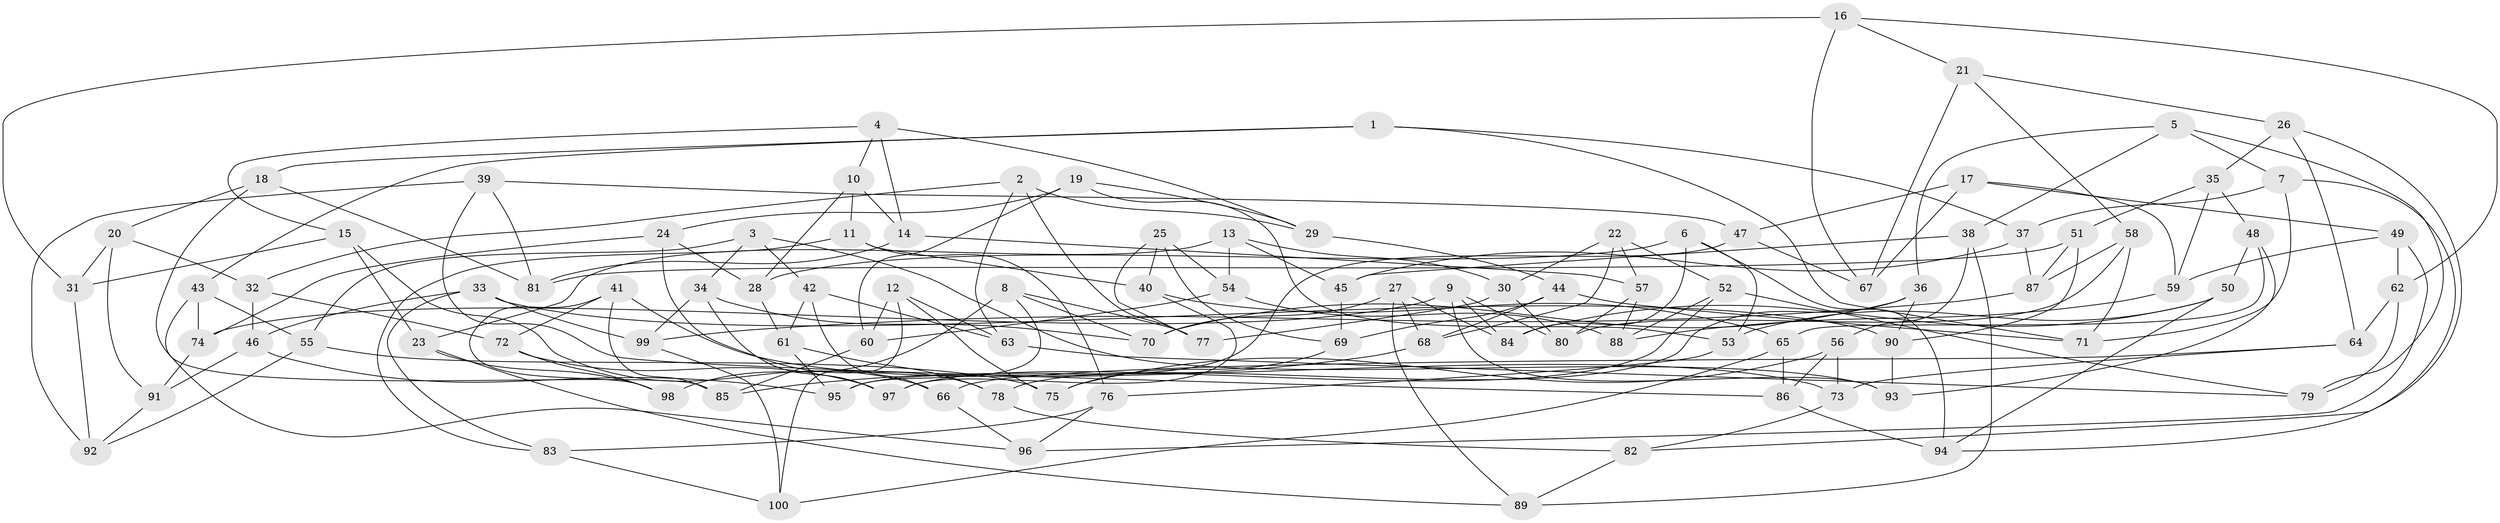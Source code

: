 // Generated by graph-tools (version 1.1) at 2025/11/02/21/25 10:11:16]
// undirected, 100 vertices, 200 edges
graph export_dot {
graph [start="1"]
  node [color=gray90,style=filled];
  1;
  2;
  3;
  4;
  5;
  6;
  7;
  8;
  9;
  10;
  11;
  12;
  13;
  14;
  15;
  16;
  17;
  18;
  19;
  20;
  21;
  22;
  23;
  24;
  25;
  26;
  27;
  28;
  29;
  30;
  31;
  32;
  33;
  34;
  35;
  36;
  37;
  38;
  39;
  40;
  41;
  42;
  43;
  44;
  45;
  46;
  47;
  48;
  49;
  50;
  51;
  52;
  53;
  54;
  55;
  56;
  57;
  58;
  59;
  60;
  61;
  62;
  63;
  64;
  65;
  66;
  67;
  68;
  69;
  70;
  71;
  72;
  73;
  74;
  75;
  76;
  77;
  78;
  79;
  80;
  81;
  82;
  83;
  84;
  85;
  86;
  87;
  88;
  89;
  90;
  91;
  92;
  93;
  94;
  95;
  96;
  97;
  98;
  99;
  100;
  1 -- 18;
  1 -- 43;
  1 -- 71;
  1 -- 37;
  2 -- 29;
  2 -- 63;
  2 -- 32;
  2 -- 77;
  3 -- 34;
  3 -- 93;
  3 -- 55;
  3 -- 42;
  4 -- 10;
  4 -- 14;
  4 -- 29;
  4 -- 15;
  5 -- 38;
  5 -- 79;
  5 -- 36;
  5 -- 7;
  6 -- 84;
  6 -- 28;
  6 -- 53;
  6 -- 94;
  7 -- 71;
  7 -- 37;
  7 -- 94;
  8 -- 77;
  8 -- 70;
  8 -- 98;
  8 -- 95;
  9 -- 80;
  9 -- 84;
  9 -- 93;
  9 -- 74;
  10 -- 14;
  10 -- 28;
  10 -- 11;
  11 -- 40;
  11 -- 83;
  11 -- 76;
  12 -- 75;
  12 -- 63;
  12 -- 100;
  12 -- 60;
  13 -- 30;
  13 -- 45;
  13 -- 23;
  13 -- 54;
  14 -- 81;
  14 -- 57;
  15 -- 23;
  15 -- 66;
  15 -- 31;
  16 -- 21;
  16 -- 62;
  16 -- 31;
  16 -- 67;
  17 -- 49;
  17 -- 59;
  17 -- 67;
  17 -- 47;
  18 -- 20;
  18 -- 81;
  18 -- 85;
  19 -- 24;
  19 -- 29;
  19 -- 60;
  19 -- 53;
  20 -- 31;
  20 -- 32;
  20 -- 91;
  21 -- 67;
  21 -- 26;
  21 -- 58;
  22 -- 30;
  22 -- 68;
  22 -- 52;
  22 -- 57;
  23 -- 98;
  23 -- 89;
  24 -- 74;
  24 -- 78;
  24 -- 28;
  25 -- 54;
  25 -- 69;
  25 -- 40;
  25 -- 77;
  26 -- 82;
  26 -- 64;
  26 -- 35;
  27 -- 68;
  27 -- 84;
  27 -- 89;
  27 -- 70;
  28 -- 61;
  29 -- 44;
  30 -- 77;
  30 -- 80;
  31 -- 92;
  32 -- 72;
  32 -- 46;
  33 -- 99;
  33 -- 83;
  33 -- 46;
  33 -- 90;
  34 -- 97;
  34 -- 70;
  34 -- 99;
  35 -- 59;
  35 -- 48;
  35 -- 51;
  36 -- 78;
  36 -- 70;
  36 -- 90;
  37 -- 45;
  37 -- 87;
  38 -- 45;
  38 -- 56;
  38 -- 89;
  39 -- 47;
  39 -- 86;
  39 -- 81;
  39 -- 92;
  40 -- 97;
  40 -- 65;
  41 -- 73;
  41 -- 72;
  41 -- 85;
  41 -- 98;
  42 -- 63;
  42 -- 66;
  42 -- 61;
  43 -- 74;
  43 -- 96;
  43 -- 55;
  44 -- 68;
  44 -- 71;
  44 -- 69;
  45 -- 69;
  46 -- 91;
  46 -- 95;
  47 -- 95;
  47 -- 67;
  48 -- 93;
  48 -- 50;
  48 -- 65;
  49 -- 59;
  49 -- 62;
  49 -- 96;
  50 -- 84;
  50 -- 53;
  50 -- 94;
  51 -- 87;
  51 -- 90;
  51 -- 81;
  52 -- 88;
  52 -- 79;
  52 -- 97;
  53 -- 76;
  54 -- 88;
  54 -- 60;
  55 -- 92;
  55 -- 75;
  56 -- 75;
  56 -- 86;
  56 -- 73;
  57 -- 80;
  57 -- 88;
  58 -- 71;
  58 -- 80;
  58 -- 87;
  59 -- 88;
  60 -- 85;
  61 -- 95;
  61 -- 78;
  62 -- 64;
  62 -- 79;
  63 -- 79;
  64 -- 73;
  64 -- 66;
  65 -- 86;
  65 -- 100;
  66 -- 96;
  68 -- 85;
  69 -- 75;
  72 -- 98;
  72 -- 97;
  73 -- 82;
  74 -- 91;
  76 -- 83;
  76 -- 96;
  78 -- 82;
  82 -- 89;
  83 -- 100;
  86 -- 94;
  87 -- 99;
  90 -- 93;
  91 -- 92;
  99 -- 100;
}
